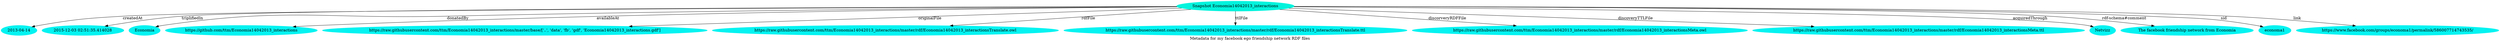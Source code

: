 digraph  {
	graph [label="Metadata for my facebook ego friendship network RDF files"];
	node [label="\N"];
	"Snapshot Economia14042013_interactions"	 [color="#02F3DD",
		style=filled];
	37833	 [color="#02F3F1",
		label="2013-04-14",
		style=filled];
	"Snapshot Economia14042013_interactions" -> 37833	 [label=createdAt];
	37834	 [color="#02F3F1",
		label="2015-12-03 02:51:35.414028",
		style=filled];
	"Snapshot Economia14042013_interactions" -> 37834	 [label=triplifiedIn];
	37835	 [color="#02F3F1",
		label=Economia,
		style=filled];
	"Snapshot Economia14042013_interactions" -> 37835	 [label=donatedBy];
	37836	 [color="#02F3F1",
		label="https://github.com/ttm/Economia14042013_interactions",
		style=filled];
	"Snapshot Economia14042013_interactions" -> 37836	 [label=availableAt];
	37837	 [color="#02F3F1",
		label="https://raw.githubusercontent.com/ttm/Economia14042013_interactions/master/base/['..', 'data', 'fb', 'gdf', 'Economia14042013_interactions.gdf']",
		style=filled];
	"Snapshot Economia14042013_interactions" -> 37837	 [label=originalFile];
	37838	 [color="#02F3F1",
		label="https://raw.githubusercontent.com/ttm/Economia14042013_interactions/master/rdf/Economia14042013_interactionsTranslate.owl",
		style=filled];
	"Snapshot Economia14042013_interactions" -> 37838	 [label=rdfFile];
	37839	 [color="#02F3F1",
		label="https://raw.githubusercontent.com/ttm/Economia14042013_interactions/master/rdf/Economia14042013_interactionsTranslate.ttl",
		style=filled];
	"Snapshot Economia14042013_interactions" -> 37839	 [label=ttlFile];
	37840	 [color="#02F3F1",
		label="https://raw.githubusercontent.com/ttm/Economia14042013_interactions/master/rdf/Economia14042013_interactionsMeta.owl",
		style=filled];
	"Snapshot Economia14042013_interactions" -> 37840	 [label=discorveryRDFFile];
	37841	 [color="#02F3F1",
		label="https://raw.githubusercontent.com/ttm/Economia14042013_interactions/master/rdf/Economia14042013_interactionsMeta.ttl",
		style=filled];
	"Snapshot Economia14042013_interactions" -> 37841	 [label=discoveryTTLFile];
	37842	 [color="#02F3F1",
		label=Netvizz,
		style=filled];
	"Snapshot Economia14042013_interactions" -> 37842	 [label=acquiredThrough];
	37843	 [color="#02F3F1",
		label="The facebook friendship network from Economia",
		style=filled];
	"Snapshot Economia14042013_interactions" -> 37843	 [label="rdf-schema#comment"];
	37844	 [color="#02F3F1",
		label=economa1,
		style=filled];
	"Snapshot Economia14042013_interactions" -> 37844	 [label=sid];
	37845	 [color="#02F3F1",
		label="https://www.facebook.com/groups/economa1/permalink/586007714743535/",
		style=filled];
	"Snapshot Economia14042013_interactions" -> 37845	 [label=link];
}
